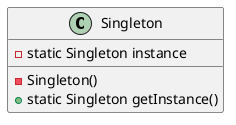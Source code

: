 @startuml Singleton

class Singleton{
    - static Singleton instance
    - Singleton()
    + static Singleton getInstance()
}

@enduml